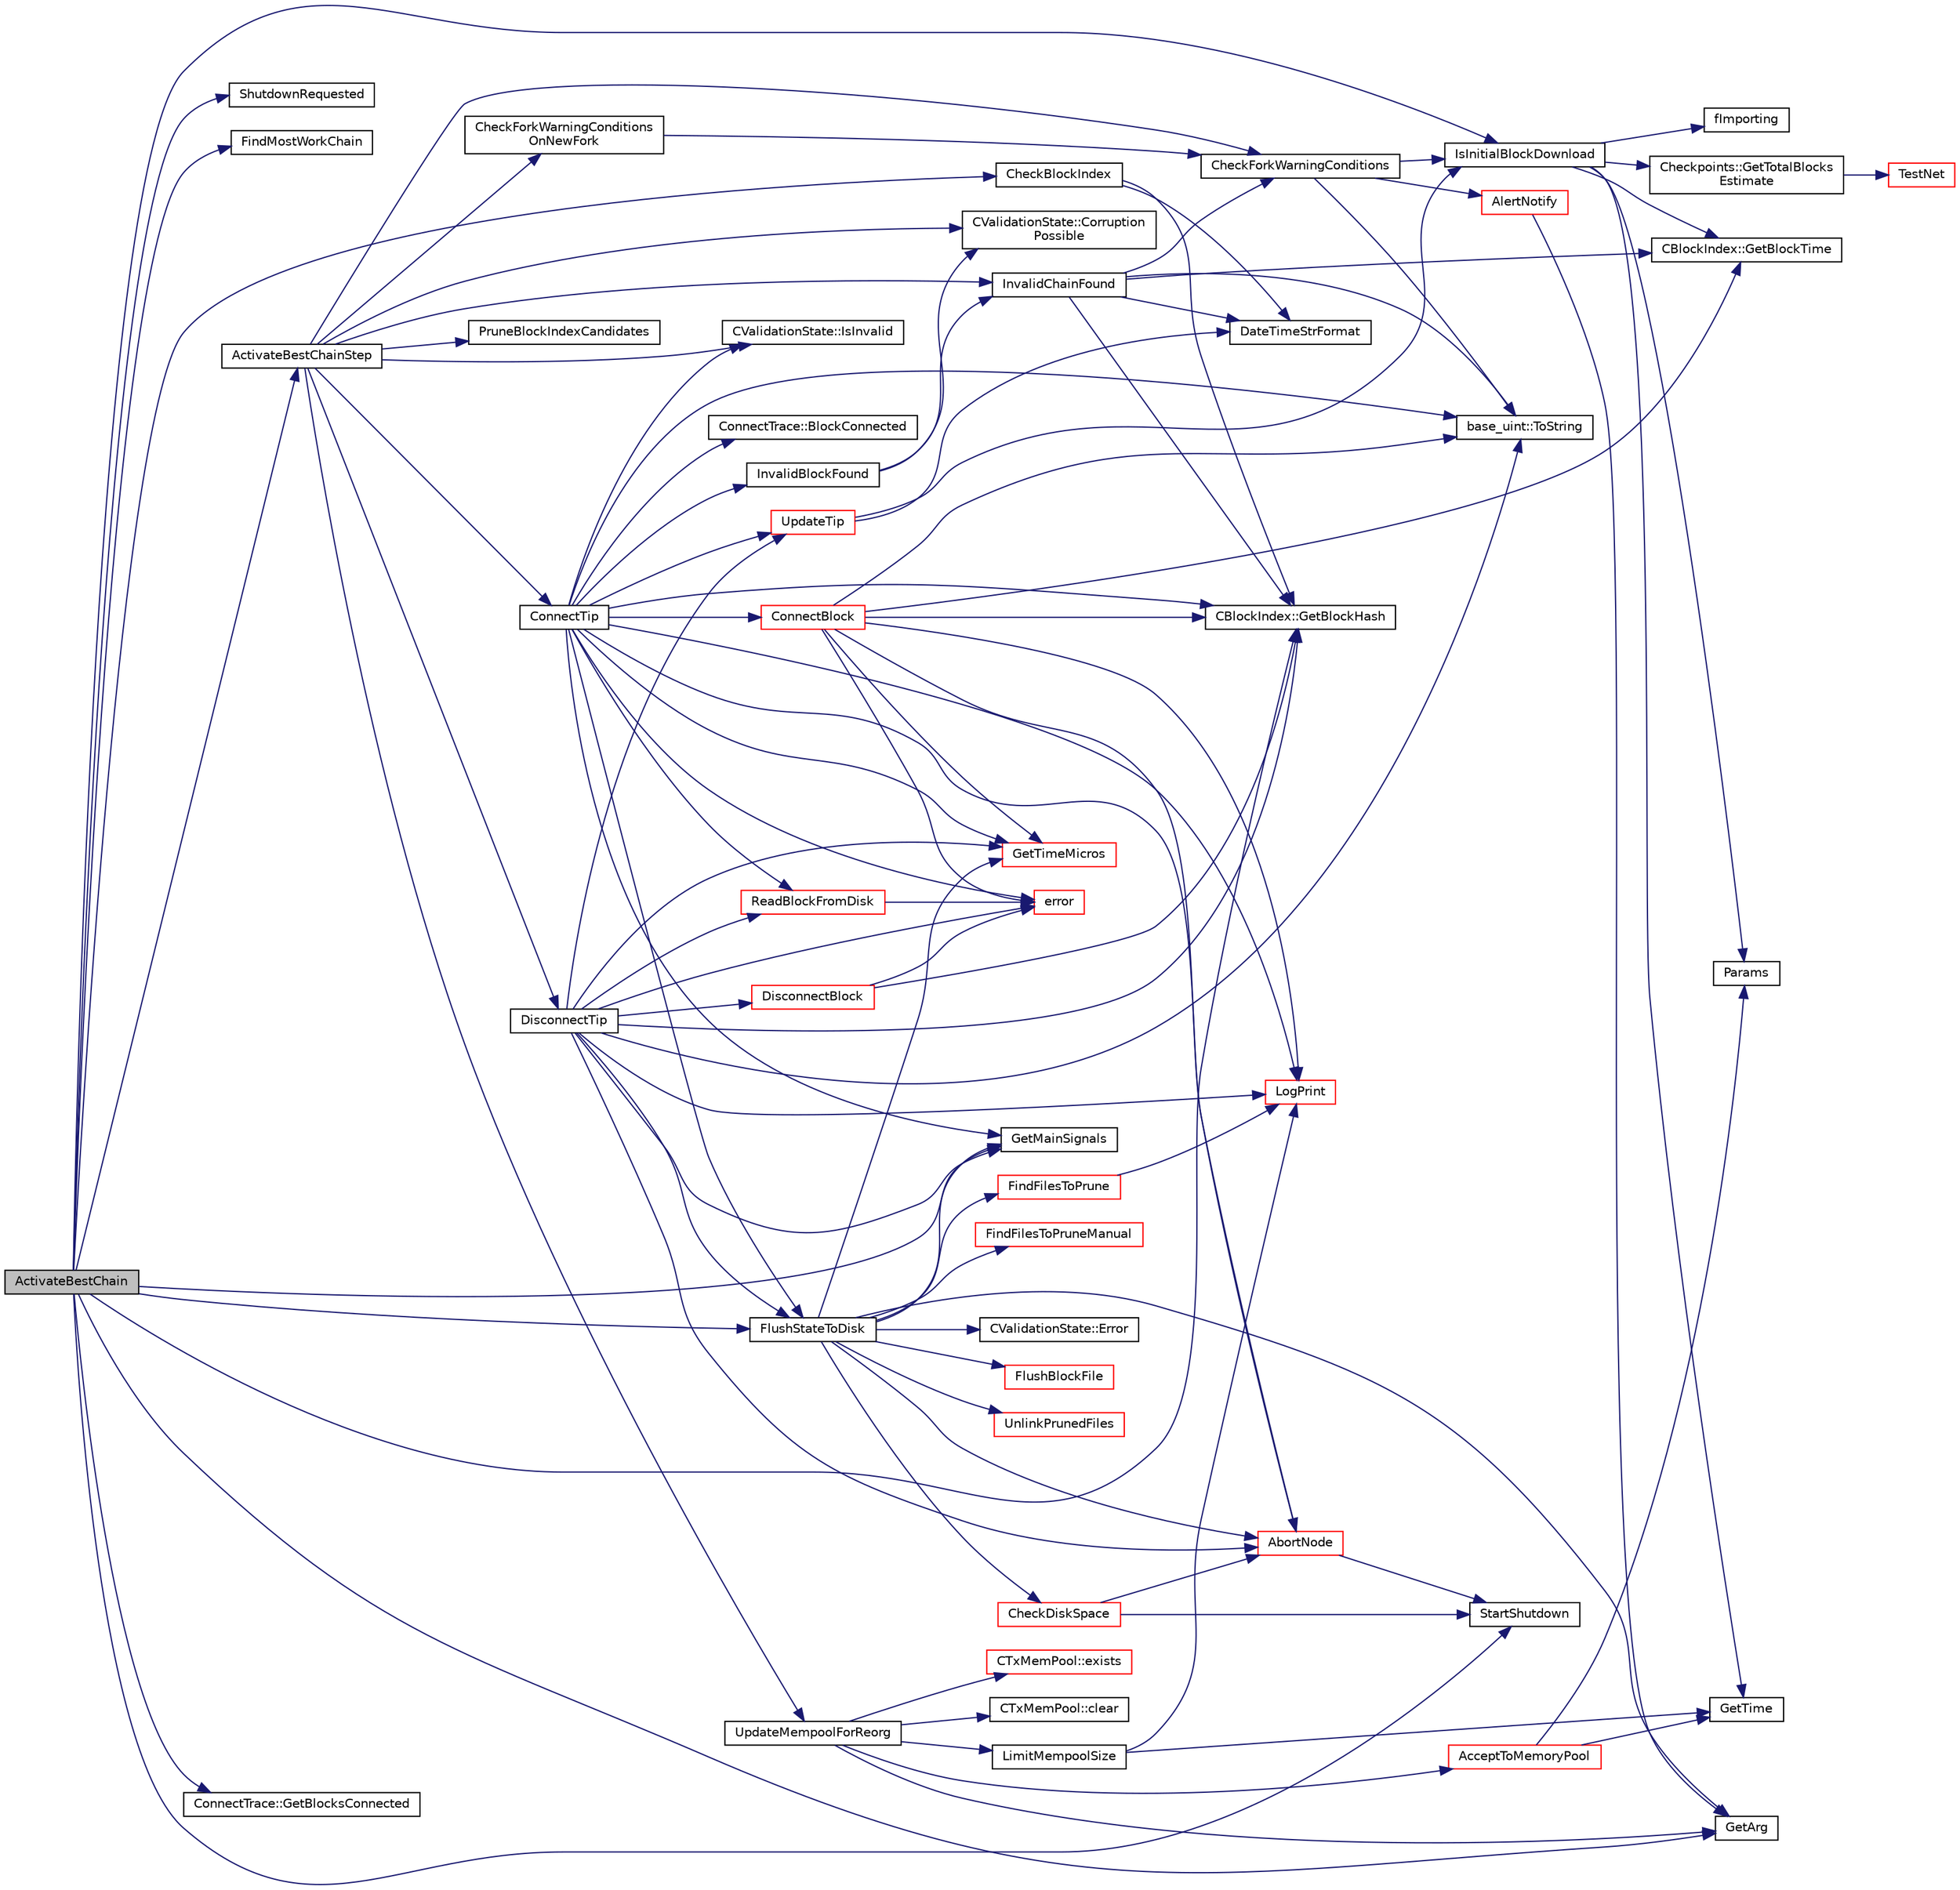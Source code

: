 digraph "ActivateBestChain"
{
  edge [fontname="Helvetica",fontsize="10",labelfontname="Helvetica",labelfontsize="10"];
  node [fontname="Helvetica",fontsize="10",shape=record];
  rankdir="LR";
  Node227 [label="ActivateBestChain",height=0.2,width=0.4,color="black", fillcolor="grey75", style="filled", fontcolor="black"];
  Node227 -> Node228 [color="midnightblue",fontsize="10",style="solid",fontname="Helvetica"];
  Node228 [label="GetArg",height=0.2,width=0.4,color="black", fillcolor="white", style="filled",URL="$df/d2d/util_8cpp.html#a24f685720bf40370e5bd2a192ad50cd8",tooltip="Return string argument or default value. "];
  Node227 -> Node229 [color="midnightblue",fontsize="10",style="solid",fontname="Helvetica"];
  Node229 [label="ShutdownRequested",height=0.2,width=0.4,color="black", fillcolor="white", style="filled",URL="$d0/dc9/init_8cpp.html#a6f201ca9fe6b594f1985c12b4482ea5a"];
  Node227 -> Node230 [color="midnightblue",fontsize="10",style="solid",fontname="Helvetica"];
  Node230 [label="FindMostWorkChain",height=0.2,width=0.4,color="black", fillcolor="white", style="filled",URL="$dd/d7d/validation_8cpp.html#a2df93b375e469ffff381a97a30719072",tooltip="Return the tip of the chain with the most work in it, that isn&#39;t known to be invalid (it&#39;s however fa..."];
  Node227 -> Node231 [color="midnightblue",fontsize="10",style="solid",fontname="Helvetica"];
  Node231 [label="ActivateBestChainStep",height=0.2,width=0.4,color="black", fillcolor="white", style="filled",URL="$dd/d7d/validation_8cpp.html#a4e2b817360d39dc766271f51fc146c96",tooltip="Try to make some progress towards making pindexMostWork the active block. "];
  Node231 -> Node232 [color="midnightblue",fontsize="10",style="solid",fontname="Helvetica"];
  Node232 [label="DisconnectTip",height=0.2,width=0.4,color="black", fillcolor="white", style="filled",URL="$dd/d7d/validation_8cpp.html#af22a75696068786d303019f31f29eb9e",tooltip="Disconnect chainActive&#39;s tip. "];
  Node232 -> Node233 [color="midnightblue",fontsize="10",style="solid",fontname="Helvetica"];
  Node233 [label="ReadBlockFromDisk",height=0.2,width=0.4,color="red", fillcolor="white", style="filled",URL="$dd/d7d/validation_8cpp.html#a578c1df234b05798180f0235d469a5ba",tooltip="Functions for disk access for blocks. "];
  Node233 -> Node243 [color="midnightblue",fontsize="10",style="solid",fontname="Helvetica"];
  Node243 [label="error",height=0.2,width=0.4,color="red", fillcolor="white", style="filled",URL="$d8/d3c/util_8h.html#af8985880cf4ef26df0a5aa2ffcb76662"];
  Node232 -> Node253 [color="midnightblue",fontsize="10",style="solid",fontname="Helvetica"];
  Node253 [label="AbortNode",height=0.2,width=0.4,color="red", fillcolor="white", style="filled",URL="$df/d0a/main_8cpp.html#a183c4f45aed59599d1875a80d0cf58ca",tooltip="Abort with a message. "];
  Node253 -> Node255 [color="midnightblue",fontsize="10",style="solid",fontname="Helvetica"];
  Node255 [label="StartShutdown",height=0.2,width=0.4,color="black", fillcolor="white", style="filled",URL="$d0/dc9/init_8cpp.html#ac7140c7327b1e6a8d46470b1cd0e8e1b"];
  Node232 -> Node256 [color="midnightblue",fontsize="10",style="solid",fontname="Helvetica"];
  Node256 [label="GetTimeMicros",height=0.2,width=0.4,color="red", fillcolor="white", style="filled",URL="$d8/d3c/util_8h.html#a0c5a06b50cd805b1923552114494c029"];
  Node232 -> Node258 [color="midnightblue",fontsize="10",style="solid",fontname="Helvetica"];
  Node258 [label="DisconnectBlock",height=0.2,width=0.4,color="red", fillcolor="white", style="filled",URL="$dd/d7d/validation_8cpp.html#a9ae73cb80e18eba566a76c8f7ceb887c",tooltip="Undo the effects of this block (with given index) on the UTXO set represented by coins. "];
  Node258 -> Node259 [color="midnightblue",fontsize="10",style="solid",fontname="Helvetica"];
  Node259 [label="CBlockIndex::GetBlockHash",height=0.2,width=0.4,color="black", fillcolor="white", style="filled",URL="$d3/dbd/class_c_block_index.html#a98490a2788c65cdd6ae9002b004dd74c"];
  Node258 -> Node243 [color="midnightblue",fontsize="10",style="solid",fontname="Helvetica"];
  Node232 -> Node243 [color="midnightblue",fontsize="10",style="solid",fontname="Helvetica"];
  Node232 -> Node259 [color="midnightblue",fontsize="10",style="solid",fontname="Helvetica"];
  Node232 -> Node264 [color="midnightblue",fontsize="10",style="solid",fontname="Helvetica"];
  Node264 [label="base_uint::ToString",height=0.2,width=0.4,color="black", fillcolor="white", style="filled",URL="$da/df7/classbase__uint.html#acccba4d9d51a0c36261718ca0cbb293b"];
  Node232 -> Node265 [color="midnightblue",fontsize="10",style="solid",fontname="Helvetica"];
  Node265 [label="LogPrint",height=0.2,width=0.4,color="red", fillcolor="white", style="filled",URL="$d8/d3c/util_8h.html#aab1f837a2366f424bdc996fdf6352171"];
  Node232 -> Node267 [color="midnightblue",fontsize="10",style="solid",fontname="Helvetica"];
  Node267 [label="FlushStateToDisk",height=0.2,width=0.4,color="black", fillcolor="white", style="filled",URL="$dd/d7d/validation_8cpp.html#a788f3aaee688481378aa35a0e776718a",tooltip="Update the on-disk chain state. "];
  Node267 -> Node268 [color="midnightblue",fontsize="10",style="solid",fontname="Helvetica"];
  Node268 [label="FindFilesToPruneManual",height=0.2,width=0.4,color="red", fillcolor="white", style="filled",URL="$dd/d7d/validation_8cpp.html#a7b3cf36109d96522d4aabe9449e42a3a"];
  Node267 -> Node270 [color="midnightblue",fontsize="10",style="solid",fontname="Helvetica"];
  Node270 [label="FindFilesToPrune",height=0.2,width=0.4,color="red", fillcolor="white", style="filled",URL="$dd/d7d/validation_8cpp.html#a1cdff462f05b3641a87b34498673bdee",tooltip="Prune block and undo files (blk???.dat and undo???.dat) so that the disk space used is less than a us..."];
  Node270 -> Node265 [color="midnightblue",fontsize="10",style="solid",fontname="Helvetica"];
  Node267 -> Node256 [color="midnightblue",fontsize="10",style="solid",fontname="Helvetica"];
  Node267 -> Node228 [color="midnightblue",fontsize="10",style="solid",fontname="Helvetica"];
  Node267 -> Node272 [color="midnightblue",fontsize="10",style="solid",fontname="Helvetica"];
  Node272 [label="CheckDiskSpace",height=0.2,width=0.4,color="red", fillcolor="white", style="filled",URL="$dd/d7d/validation_8cpp.html#a7d4a97e049394047743b48c0cd0f0791",tooltip="Check whether enough disk space is available for an incoming block. "];
  Node272 -> Node255 [color="midnightblue",fontsize="10",style="solid",fontname="Helvetica"];
  Node272 -> Node253 [color="midnightblue",fontsize="10",style="solid",fontname="Helvetica"];
  Node267 -> Node273 [color="midnightblue",fontsize="10",style="solid",fontname="Helvetica"];
  Node273 [label="CValidationState::Error",height=0.2,width=0.4,color="black", fillcolor="white", style="filled",URL="$d5/df6/class_c_validation_state.html#abf67ad56f62df5679d47c289684c554c"];
  Node267 -> Node274 [color="midnightblue",fontsize="10",style="solid",fontname="Helvetica"];
  Node274 [label="FlushBlockFile",height=0.2,width=0.4,color="red", fillcolor="white", style="filled",URL="$dd/d7d/validation_8cpp.html#a60aaca97e87f41ccf0f794d1ff252bff"];
  Node267 -> Node253 [color="midnightblue",fontsize="10",style="solid",fontname="Helvetica"];
  Node267 -> Node279 [color="midnightblue",fontsize="10",style="solid",fontname="Helvetica"];
  Node279 [label="UnlinkPrunedFiles",height=0.2,width=0.4,color="red", fillcolor="white", style="filled",URL="$dd/d7d/validation_8cpp.html#aeec5391c3d81044fb887645b81803b4b",tooltip="Actually unlink the specified files. "];
  Node267 -> Node280 [color="midnightblue",fontsize="10",style="solid",fontname="Helvetica"];
  Node280 [label="GetMainSignals",height=0.2,width=0.4,color="black", fillcolor="white", style="filled",URL="$d1/dd6/validationinterface_8cpp.html#a0aaad62c8654cb1868295e0682b05866"];
  Node232 -> Node281 [color="midnightblue",fontsize="10",style="solid",fontname="Helvetica"];
  Node281 [label="UpdateTip",height=0.2,width=0.4,color="red", fillcolor="white", style="filled",URL="$dd/d7d/validation_8cpp.html#a58ea59a717507dc67e9e2502d3a5a2b9",tooltip="Update chainActive and related internal data structures. "];
  Node281 -> Node283 [color="midnightblue",fontsize="10",style="solid",fontname="Helvetica"];
  Node283 [label="IsInitialBlockDownload",height=0.2,width=0.4,color="black", fillcolor="white", style="filled",URL="$dd/d7d/validation_8cpp.html#a5edcd96316574fd4a7f3ae0922a5cfd6",tooltip="Check whether we are doing an initial block download (synchronizing from disk or network) ..."];
  Node283 -> Node284 [color="midnightblue",fontsize="10",style="solid",fontname="Helvetica"];
  Node284 [label="Checkpoints::GetTotalBlocks\lEstimate",height=0.2,width=0.4,color="black", fillcolor="white", style="filled",URL="$d5/d46/namespace_checkpoints.html#ac4dc0a0ba00009be52fee3eef694c2c0"];
  Node284 -> Node285 [color="midnightblue",fontsize="10",style="solid",fontname="Helvetica"];
  Node285 [label="TestNet",height=0.2,width=0.4,color="red", fillcolor="white", style="filled",URL="$d7/ddb/chainparams_8h.html#abc8c1af875107f5eac0f327bd3b8363d"];
  Node283 -> Node247 [color="midnightblue",fontsize="10",style="solid",fontname="Helvetica"];
  Node247 [label="GetTime",height=0.2,width=0.4,color="black", fillcolor="white", style="filled",URL="$df/d2d/util_8cpp.html#a46fac5fba8ba905b5f9acb364f5d8c6f"];
  Node283 -> Node287 [color="midnightblue",fontsize="10",style="solid",fontname="Helvetica"];
  Node287 [label="CBlockIndex::GetBlockTime",height=0.2,width=0.4,color="black", fillcolor="white", style="filled",URL="$d3/dbd/class_c_block_index.html#a9fe0d4463c07c466f66252e8eec25f5c"];
  Node283 -> Node238 [color="midnightblue",fontsize="10",style="solid",fontname="Helvetica"];
  Node238 [label="Params",height=0.2,width=0.4,color="black", fillcolor="white", style="filled",URL="$df/dbf/chainparams_8cpp.html#ace5c5b706d71a324a417dd2db394fd4a",tooltip="Return the currently selected parameters. "];
  Node283 -> Node288 [color="midnightblue",fontsize="10",style="solid",fontname="Helvetica"];
  Node288 [label="fImporting",height=0.2,width=0.4,color="black", fillcolor="white", style="filled",URL="$dd/d7d/validation_8cpp.html#a30436c6f8e34f6f70217dafd009f1815"];
  Node281 -> Node246 [color="midnightblue",fontsize="10",style="solid",fontname="Helvetica"];
  Node246 [label="DateTimeStrFormat",height=0.2,width=0.4,color="black", fillcolor="white", style="filled",URL="$df/d2d/util_8cpp.html#a749bc6776c8ec72d7c5e4dea56aee415"];
  Node232 -> Node280 [color="midnightblue",fontsize="10",style="solid",fontname="Helvetica"];
  Node231 -> Node296 [color="midnightblue",fontsize="10",style="solid",fontname="Helvetica"];
  Node296 [label="UpdateMempoolForReorg",height=0.2,width=0.4,color="black", fillcolor="white", style="filled",URL="$dd/d7d/validation_8cpp.html#aaa1204b724d7b62f09ef22df4c6a592d"];
  Node296 -> Node297 [color="midnightblue",fontsize="10",style="solid",fontname="Helvetica"];
  Node297 [label="AcceptToMemoryPool",height=0.2,width=0.4,color="red", fillcolor="white", style="filled",URL="$dd/d7d/validation_8cpp.html#a7ec76993508bbfdca2d2cb4e9840bf0d",tooltip="(try to) add transaction to memory pool plTxnReplaced will be appended to with all transactions repla..."];
  Node297 -> Node238 [color="midnightblue",fontsize="10",style="solid",fontname="Helvetica"];
  Node297 -> Node247 [color="midnightblue",fontsize="10",style="solid",fontname="Helvetica"];
  Node296 -> Node325 [color="midnightblue",fontsize="10",style="solid",fontname="Helvetica"];
  Node325 [label="CTxMemPool::exists",height=0.2,width=0.4,color="red", fillcolor="white", style="filled",URL="$db/d98/class_c_tx_mem_pool.html#a8b7a13b5289ab839d4460f41a7da9789"];
  Node296 -> Node451 [color="midnightblue",fontsize="10",style="solid",fontname="Helvetica"];
  Node451 [label="CTxMemPool::clear",height=0.2,width=0.4,color="black", fillcolor="white", style="filled",URL="$db/d98/class_c_tx_mem_pool.html#a6dba6bce4139392751321438a29b6b09"];
  Node296 -> Node450 [color="midnightblue",fontsize="10",style="solid",fontname="Helvetica"];
  Node450 [label="LimitMempoolSize",height=0.2,width=0.4,color="black", fillcolor="white", style="filled",URL="$dd/d7d/validation_8cpp.html#a7e7f42c8ba171f4661a9cfa9f4b37fba"];
  Node450 -> Node247 [color="midnightblue",fontsize="10",style="solid",fontname="Helvetica"];
  Node450 -> Node265 [color="midnightblue",fontsize="10",style="solid",fontname="Helvetica"];
  Node296 -> Node228 [color="midnightblue",fontsize="10",style="solid",fontname="Helvetica"];
  Node231 -> Node452 [color="midnightblue",fontsize="10",style="solid",fontname="Helvetica"];
  Node452 [label="ConnectTip",height=0.2,width=0.4,color="black", fillcolor="white", style="filled",URL="$dd/d7d/validation_8cpp.html#a6aed3630ddc1f0822daf257250d4799a",tooltip="Connect a new block to chainActive. "];
  Node452 -> Node256 [color="midnightblue",fontsize="10",style="solid",fontname="Helvetica"];
  Node452 -> Node233 [color="midnightblue",fontsize="10",style="solid",fontname="Helvetica"];
  Node452 -> Node253 [color="midnightblue",fontsize="10",style="solid",fontname="Helvetica"];
  Node452 -> Node265 [color="midnightblue",fontsize="10",style="solid",fontname="Helvetica"];
  Node452 -> Node431 [color="midnightblue",fontsize="10",style="solid",fontname="Helvetica"];
  Node431 [label="ConnectBlock",height=0.2,width=0.4,color="red", fillcolor="white", style="filled",URL="$dd/d7d/validation_8cpp.html#afafbb35ee38b98e832fcb8b159942055",tooltip="Apply the effects of this block (with given index) on the UTXO set represented by coins..."];
  Node431 -> Node256 [color="midnightblue",fontsize="10",style="solid",fontname="Helvetica"];
  Node431 -> Node243 [color="midnightblue",fontsize="10",style="solid",fontname="Helvetica"];
  Node431 -> Node259 [color="midnightblue",fontsize="10",style="solid",fontname="Helvetica"];
  Node431 -> Node265 [color="midnightblue",fontsize="10",style="solid",fontname="Helvetica"];
  Node431 -> Node287 [color="midnightblue",fontsize="10",style="solid",fontname="Helvetica"];
  Node431 -> Node264 [color="midnightblue",fontsize="10",style="solid",fontname="Helvetica"];
  Node431 -> Node253 [color="midnightblue",fontsize="10",style="solid",fontname="Helvetica"];
  Node452 -> Node280 [color="midnightblue",fontsize="10",style="solid",fontname="Helvetica"];
  Node452 -> Node453 [color="midnightblue",fontsize="10",style="solid",fontname="Helvetica"];
  Node453 [label="CValidationState::IsInvalid",height=0.2,width=0.4,color="black", fillcolor="white", style="filled",URL="$d5/df6/class_c_validation_state.html#ace1d536f4003d3a6689fccd0f496c977"];
  Node452 -> Node454 [color="midnightblue",fontsize="10",style="solid",fontname="Helvetica"];
  Node454 [label="InvalidBlockFound",height=0.2,width=0.4,color="black", fillcolor="white", style="filled",URL="$dd/d7d/validation_8cpp.html#a14223fec767a6dcd89d03fc8aec056f4"];
  Node454 -> Node455 [color="midnightblue",fontsize="10",style="solid",fontname="Helvetica"];
  Node455 [label="CValidationState::Corruption\lPossible",height=0.2,width=0.4,color="black", fillcolor="white", style="filled",URL="$d5/df6/class_c_validation_state.html#add2b2dc505a8527fda32295b65bb636b"];
  Node454 -> Node456 [color="midnightblue",fontsize="10",style="solid",fontname="Helvetica"];
  Node456 [label="InvalidChainFound",height=0.2,width=0.4,color="black", fillcolor="white", style="filled",URL="$dd/d7d/validation_8cpp.html#a13e27b2736226dd1e1cb3918eeb58153"];
  Node456 -> Node259 [color="midnightblue",fontsize="10",style="solid",fontname="Helvetica"];
  Node456 -> Node264 [color="midnightblue",fontsize="10",style="solid",fontname="Helvetica"];
  Node456 -> Node246 [color="midnightblue",fontsize="10",style="solid",fontname="Helvetica"];
  Node456 -> Node287 [color="midnightblue",fontsize="10",style="solid",fontname="Helvetica"];
  Node456 -> Node457 [color="midnightblue",fontsize="10",style="solid",fontname="Helvetica"];
  Node457 [label="CheckForkWarningConditions",height=0.2,width=0.4,color="black", fillcolor="white", style="filled",URL="$dd/d7d/validation_8cpp.html#acb209b9d0e17f884e1fe6c8ee14ebc79"];
  Node457 -> Node283 [color="midnightblue",fontsize="10",style="solid",fontname="Helvetica"];
  Node457 -> Node264 [color="midnightblue",fontsize="10",style="solid",fontname="Helvetica"];
  Node457 -> Node290 [color="midnightblue",fontsize="10",style="solid",fontname="Helvetica"];
  Node290 [label="AlertNotify",height=0.2,width=0.4,color="red", fillcolor="white", style="filled",URL="$dd/d7d/validation_8cpp.html#a2d6ce6d55bb4a2aceef2131aef536548"];
  Node290 -> Node228 [color="midnightblue",fontsize="10",style="solid",fontname="Helvetica"];
  Node452 -> Node243 [color="midnightblue",fontsize="10",style="solid",fontname="Helvetica"];
  Node452 -> Node259 [color="midnightblue",fontsize="10",style="solid",fontname="Helvetica"];
  Node452 -> Node264 [color="midnightblue",fontsize="10",style="solid",fontname="Helvetica"];
  Node452 -> Node267 [color="midnightblue",fontsize="10",style="solid",fontname="Helvetica"];
  Node452 -> Node281 [color="midnightblue",fontsize="10",style="solid",fontname="Helvetica"];
  Node452 -> Node458 [color="midnightblue",fontsize="10",style="solid",fontname="Helvetica"];
  Node458 [label="ConnectTrace::BlockConnected",height=0.2,width=0.4,color="black", fillcolor="white", style="filled",URL="$db/d05/class_connect_trace.html#aff5e6f4d7968149163fab63d25e04e5b"];
  Node231 -> Node453 [color="midnightblue",fontsize="10",style="solid",fontname="Helvetica"];
  Node231 -> Node455 [color="midnightblue",fontsize="10",style="solid",fontname="Helvetica"];
  Node231 -> Node456 [color="midnightblue",fontsize="10",style="solid",fontname="Helvetica"];
  Node231 -> Node442 [color="midnightblue",fontsize="10",style="solid",fontname="Helvetica"];
  Node442 [label="PruneBlockIndexCandidates",height=0.2,width=0.4,color="black", fillcolor="white", style="filled",URL="$dd/d7d/validation_8cpp.html#a0d96b40fd4fda216d00ecb9dcab29094",tooltip="Delete all entries in setBlockIndexCandidates that are worse than the current tip. "];
  Node231 -> Node459 [color="midnightblue",fontsize="10",style="solid",fontname="Helvetica"];
  Node459 [label="CheckForkWarningConditions\lOnNewFork",height=0.2,width=0.4,color="black", fillcolor="white", style="filled",URL="$dd/d7d/validation_8cpp.html#ae93c8ad45e2ef9438abff483ce5beb23"];
  Node459 -> Node457 [color="midnightblue",fontsize="10",style="solid",fontname="Helvetica"];
  Node231 -> Node457 [color="midnightblue",fontsize="10",style="solid",fontname="Helvetica"];
  Node227 -> Node259 [color="midnightblue",fontsize="10",style="solid",fontname="Helvetica"];
  Node227 -> Node283 [color="midnightblue",fontsize="10",style="solid",fontname="Helvetica"];
  Node227 -> Node460 [color="midnightblue",fontsize="10",style="solid",fontname="Helvetica"];
  Node460 [label="ConnectTrace::GetBlocksConnected",height=0.2,width=0.4,color="black", fillcolor="white", style="filled",URL="$db/d05/class_connect_trace.html#afe437ec2f5bfc1c98af1ec52b3849aec"];
  Node227 -> Node280 [color="midnightblue",fontsize="10",style="solid",fontname="Helvetica"];
  Node227 -> Node255 [color="midnightblue",fontsize="10",style="solid",fontname="Helvetica"];
  Node227 -> Node443 [color="midnightblue",fontsize="10",style="solid",fontname="Helvetica"];
  Node443 [label="CheckBlockIndex",height=0.2,width=0.4,color="black", fillcolor="white", style="filled",URL="$dd/d7d/validation_8cpp.html#a2f4243729dc8ec324a1088f256bdc506"];
  Node443 -> Node259 [color="midnightblue",fontsize="10",style="solid",fontname="Helvetica"];
  Node443 -> Node246 [color="midnightblue",fontsize="10",style="solid",fontname="Helvetica"];
  Node227 -> Node267 [color="midnightblue",fontsize="10",style="solid",fontname="Helvetica"];
}
